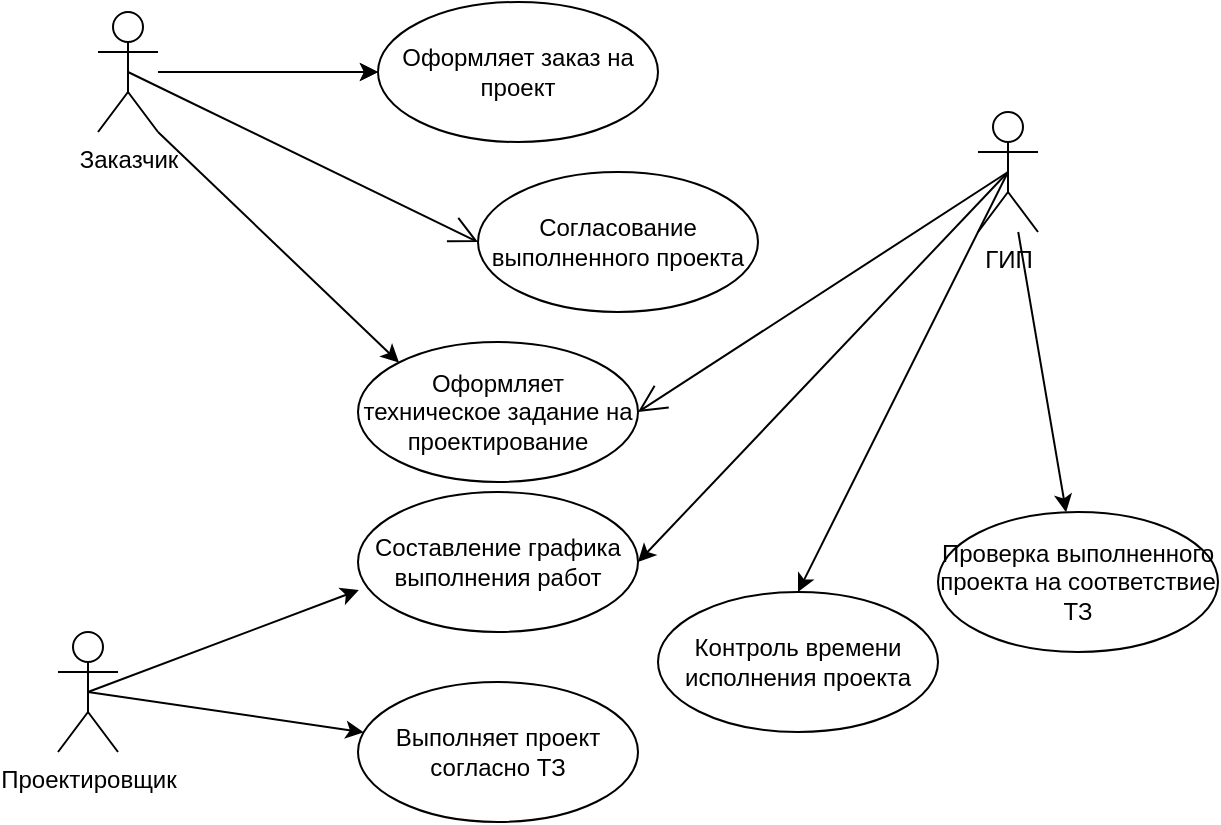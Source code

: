 <mxfile version="15.4.1" type="device"><diagram id="kgpKYQtTHZ0yAKxKKP6v" name="Page-1"><mxGraphModel dx="1038" dy="675" grid="1" gridSize="10" guides="1" tooltips="1" connect="1" arrows="1" fold="1" page="1" pageScale="1" pageWidth="850" pageHeight="1100" math="0" shadow="0"><root><mxCell id="0"/><mxCell id="1" parent="0"/><mxCell id="hEGfCnlSELhyHlP6mGE3-21" style="rounded=0;orthogonalLoop=1;jettySize=auto;html=1;exitX=0.5;exitY=0.5;exitDx=0;exitDy=0;exitPerimeter=0;entryX=0;entryY=0.5;entryDx=0;entryDy=0;" edge="1" parent="1" target="hEGfCnlSELhyHlP6mGE3-25"><mxGeometry relative="1" as="geometry"><mxPoint x="175" y="120" as="sourcePoint"/><mxPoint x="340" y="120" as="targetPoint"/></mxGeometry></mxCell><mxCell id="hEGfCnlSELhyHlP6mGE3-32" value="" style="edgeStyle=none;rounded=0;orthogonalLoop=1;jettySize=auto;html=1;entryX=0;entryY=0;entryDx=0;entryDy=0;exitX=1;exitY=1;exitDx=0;exitDy=0;exitPerimeter=0;" edge="1" parent="1" source="hEGfCnlSELhyHlP6mGE3-37" target="hEGfCnlSELhyHlP6mGE3-26"><mxGeometry relative="1" as="geometry"><mxPoint x="180" y="140" as="sourcePoint"/><mxPoint x="175" y="260" as="targetPoint"/></mxGeometry></mxCell><mxCell id="hEGfCnlSELhyHlP6mGE3-19" style="rounded=0;orthogonalLoop=1;jettySize=auto;html=1;exitX=0.5;exitY=0.5;exitDx=0;exitDy=0;exitPerimeter=0;" edge="1" parent="1" source="hEGfCnlSELhyHlP6mGE3-4" target="hEGfCnlSELhyHlP6mGE3-27"><mxGeometry relative="1" as="geometry"><mxPoint x="270" y="470" as="targetPoint"/></mxGeometry></mxCell><mxCell id="hEGfCnlSELhyHlP6mGE3-45" style="edgeStyle=none;rounded=0;orthogonalLoop=1;jettySize=auto;html=1;exitX=0.5;exitY=0.5;exitDx=0;exitDy=0;exitPerimeter=0;entryX=0.003;entryY=0.7;entryDx=0;entryDy=0;entryPerimeter=0;" edge="1" parent="1" source="hEGfCnlSELhyHlP6mGE3-4" target="hEGfCnlSELhyHlP6mGE3-31"><mxGeometry relative="1" as="geometry"/></mxCell><mxCell id="hEGfCnlSELhyHlP6mGE3-4" value="Проектировщик" style="shape=umlActor;verticalLabelPosition=bottom;verticalAlign=top;html=1;outlineConnect=0;" vertex="1" parent="1"><mxGeometry x="110" y="400" width="30" height="60" as="geometry"/></mxCell><mxCell id="hEGfCnlSELhyHlP6mGE3-25" value="&lt;span&gt;Оформляет заказ на проект&lt;/span&gt;" style="ellipse;whiteSpace=wrap;html=1;" vertex="1" parent="1"><mxGeometry x="270" y="85" width="140" height="70" as="geometry"/></mxCell><mxCell id="hEGfCnlSELhyHlP6mGE3-26" value="Оформляет техническое задание на проектирование" style="ellipse;whiteSpace=wrap;html=1;" vertex="1" parent="1"><mxGeometry x="260" y="255" width="140" height="70" as="geometry"/></mxCell><mxCell id="hEGfCnlSELhyHlP6mGE3-27" value="Выполняет проект согласно ТЗ" style="ellipse;whiteSpace=wrap;html=1;" vertex="1" parent="1"><mxGeometry x="260" y="425" width="140" height="70" as="geometry"/></mxCell><mxCell id="hEGfCnlSELhyHlP6mGE3-28" value="Проверка выполненного проекта на соответствие ТЗ" style="ellipse;whiteSpace=wrap;html=1;" vertex="1" parent="1"><mxGeometry x="550" y="340" width="140" height="70" as="geometry"/></mxCell><mxCell id="hEGfCnlSELhyHlP6mGE3-29" value="Согласование выполненного проекта" style="ellipse;whiteSpace=wrap;html=1;" vertex="1" parent="1"><mxGeometry x="320" y="170" width="140" height="70" as="geometry"/></mxCell><mxCell id="hEGfCnlSELhyHlP6mGE3-31" value="Составление графика выполнения работ" style="ellipse;whiteSpace=wrap;html=1;" vertex="1" parent="1"><mxGeometry x="260" y="330" width="140" height="70" as="geometry"/></mxCell><mxCell id="hEGfCnlSELhyHlP6mGE3-44" style="edgeStyle=none;rounded=0;orthogonalLoop=1;jettySize=auto;html=1;exitX=0.5;exitY=0.5;exitDx=0;exitDy=0;exitPerimeter=0;entryX=1;entryY=0.5;entryDx=0;entryDy=0;" edge="1" parent="1" source="hEGfCnlSELhyHlP6mGE3-36" target="hEGfCnlSELhyHlP6mGE3-31"><mxGeometry relative="1" as="geometry"/></mxCell><mxCell id="hEGfCnlSELhyHlP6mGE3-46" value="" style="edgeStyle=none;rounded=0;orthogonalLoop=1;jettySize=auto;html=1;" edge="1" parent="1" source="hEGfCnlSELhyHlP6mGE3-36" target="hEGfCnlSELhyHlP6mGE3-28"><mxGeometry relative="1" as="geometry"/></mxCell><mxCell id="hEGfCnlSELhyHlP6mGE3-48" style="edgeStyle=none;rounded=0;orthogonalLoop=1;jettySize=auto;html=1;exitX=0.5;exitY=0.5;exitDx=0;exitDy=0;exitPerimeter=0;entryX=0.5;entryY=0;entryDx=0;entryDy=0;" edge="1" parent="1" source="hEGfCnlSELhyHlP6mGE3-36" target="hEGfCnlSELhyHlP6mGE3-47"><mxGeometry relative="1" as="geometry"/></mxCell><mxCell id="hEGfCnlSELhyHlP6mGE3-36" value="ГИП" style="shape=umlActor;verticalLabelPosition=bottom;verticalAlign=top;html=1;" vertex="1" parent="1"><mxGeometry x="570" y="140" width="30" height="60" as="geometry"/></mxCell><mxCell id="hEGfCnlSELhyHlP6mGE3-41" value="" style="edgeStyle=none;rounded=0;orthogonalLoop=1;jettySize=auto;html=1;" edge="1" parent="1" source="hEGfCnlSELhyHlP6mGE3-37" target="hEGfCnlSELhyHlP6mGE3-25"><mxGeometry relative="1" as="geometry"/></mxCell><mxCell id="hEGfCnlSELhyHlP6mGE3-37" value="Заказчик" style="shape=umlActor;verticalLabelPosition=bottom;verticalAlign=top;html=1;" vertex="1" parent="1"><mxGeometry x="130" y="90" width="30" height="60" as="geometry"/></mxCell><mxCell id="hEGfCnlSELhyHlP6mGE3-42" value="" style="endArrow=open;endFill=1;endSize=12;html=1;rounded=0;exitX=0.5;exitY=0.5;exitDx=0;exitDy=0;exitPerimeter=0;entryX=0;entryY=0.5;entryDx=0;entryDy=0;" edge="1" parent="1" source="hEGfCnlSELhyHlP6mGE3-37" target="hEGfCnlSELhyHlP6mGE3-29"><mxGeometry width="160" relative="1" as="geometry"><mxPoint x="340" y="270" as="sourcePoint"/><mxPoint x="500" y="270" as="targetPoint"/></mxGeometry></mxCell><mxCell id="hEGfCnlSELhyHlP6mGE3-43" value="" style="endArrow=open;endFill=1;endSize=12;html=1;rounded=0;exitX=0.5;exitY=0.5;exitDx=0;exitDy=0;exitPerimeter=0;entryX=1;entryY=0.5;entryDx=0;entryDy=0;" edge="1" parent="1" source="hEGfCnlSELhyHlP6mGE3-36" target="hEGfCnlSELhyHlP6mGE3-26"><mxGeometry width="160" relative="1" as="geometry"><mxPoint x="340" y="270" as="sourcePoint"/><mxPoint x="500" y="270" as="targetPoint"/></mxGeometry></mxCell><mxCell id="hEGfCnlSELhyHlP6mGE3-47" value="Контроль времени исполнения проекта" style="ellipse;whiteSpace=wrap;html=1;" vertex="1" parent="1"><mxGeometry x="410" y="380" width="140" height="70" as="geometry"/></mxCell></root></mxGraphModel></diagram></mxfile>